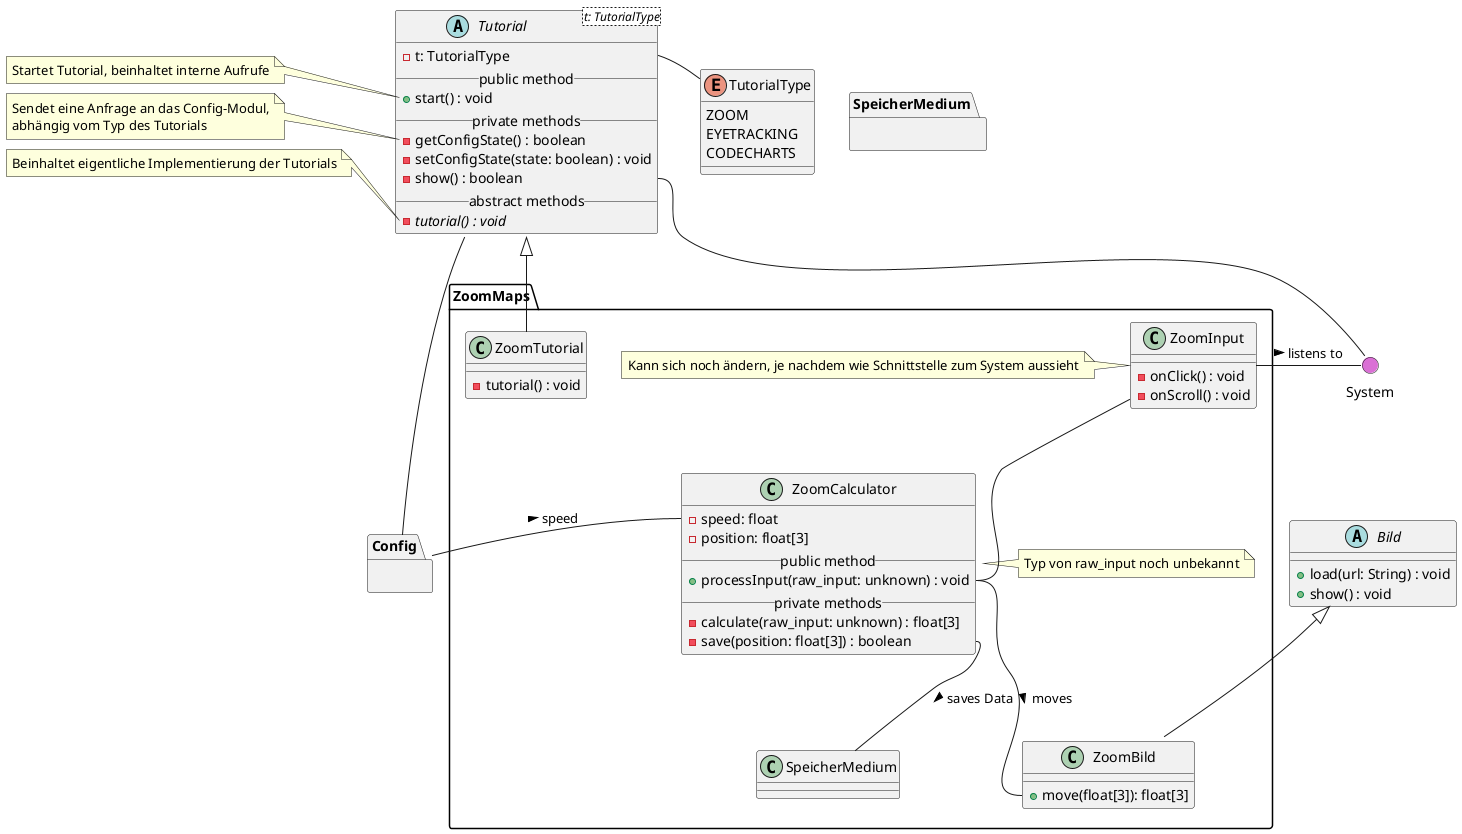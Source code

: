 @startuml zoommaps
' skinparam backgroundColor transparent
() System #DA70D5
top to bottom direction

' --- TUTORIAL ---
abstract Tutorial<t: TutorialType> {
  - t: TutorialType
  __public method__
  + start() : void
  __private methods__
  - getConfigState() : boolean
  - setConfigState(state: boolean) : void
  - show() : boolean
  __abstract methods__
  - {abstract} tutorial() : void
}

note left of Tutorial::start
    Startet Tutorial, beinhaltet interne Aufrufe
end note
note left of Tutorial::getConfigState
    Sendet eine Anfrage an das Config-Modul,
    abhängig vom Typ des Tutorials
end note
note left of Tutorial::tutorial
    Beinhaltet eigentliche Implementierung der Tutorials
end note

enum TutorialType {
  ZOOM
  EYETRACKING
  CODECHARTS
}

Tutorial::t -r- TutorialType
Tutorial::show -- System
Tutorial -- Config

' --- BILD ---

abstract Bild {
  + load(url: String) : void
  + show() : void
}


package ZoomMaps {

    class ZoomInput {
        - onClick() : void
        - onScroll() : void
    }

    note left of ZoomInput
        Kann sich noch ändern, je nachdem wie Schnittstelle zum System aussieht
    end note

    class ZoomTutorial {
        - tutorial() : void
    }
  
    class ZoomCalculator {
        - speed: float
        - position: float[3]
        __public method__
        + processInput(raw_input: unknown) : void
        __private methods__
        - calculate(raw_input: unknown) : float[3]
        - save(position: float[3]) : boolean
    }

    note right of ZoomCalculator
        Typ von raw_input noch unbekannt
    end note

    class ZoomBild {
        + move(float[3]): float[3]
    }


    ' Vererbungen
    Bild <|-- ZoomBild
    Tutorial <|-- ZoomTutorial

    ' Interaktionen
    ZoomInput -- ZoomCalculator::processInput
    ZoomCalculator::processInput  -- ZoomBild::move : > moves

    ' Andere Module
    ZoomCalculator::save -- SpeicherMedium : > saves Data
    ZoomCalculator::speed -r- Config : < speed
    ZoomInput -r- System : > listens to
  
}

package Config {}

package SpeicherMedium {}

@enduml
